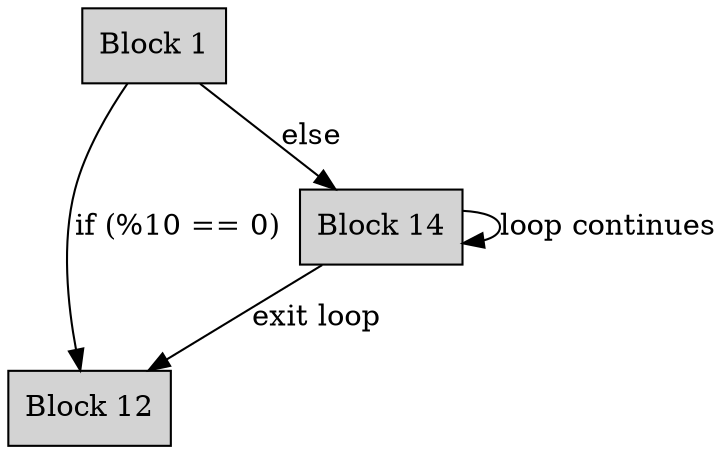 digraph CFG {
    node [shape=box, style=filled];
    
    // Basic blocks
    Block1 [label="Block 1"];
    Block12 [label="Block 12"];
    Block14 [label="Block 14"];
    
    // Edges
    Block1 -> Block12 [label="if (%10 == 0)"];
    Block1 -> Block14 [label="else"];
    
    Block14 -> Block14 [label="loop continues"];
    Block14 -> Block12 [label="exit loop"];
}